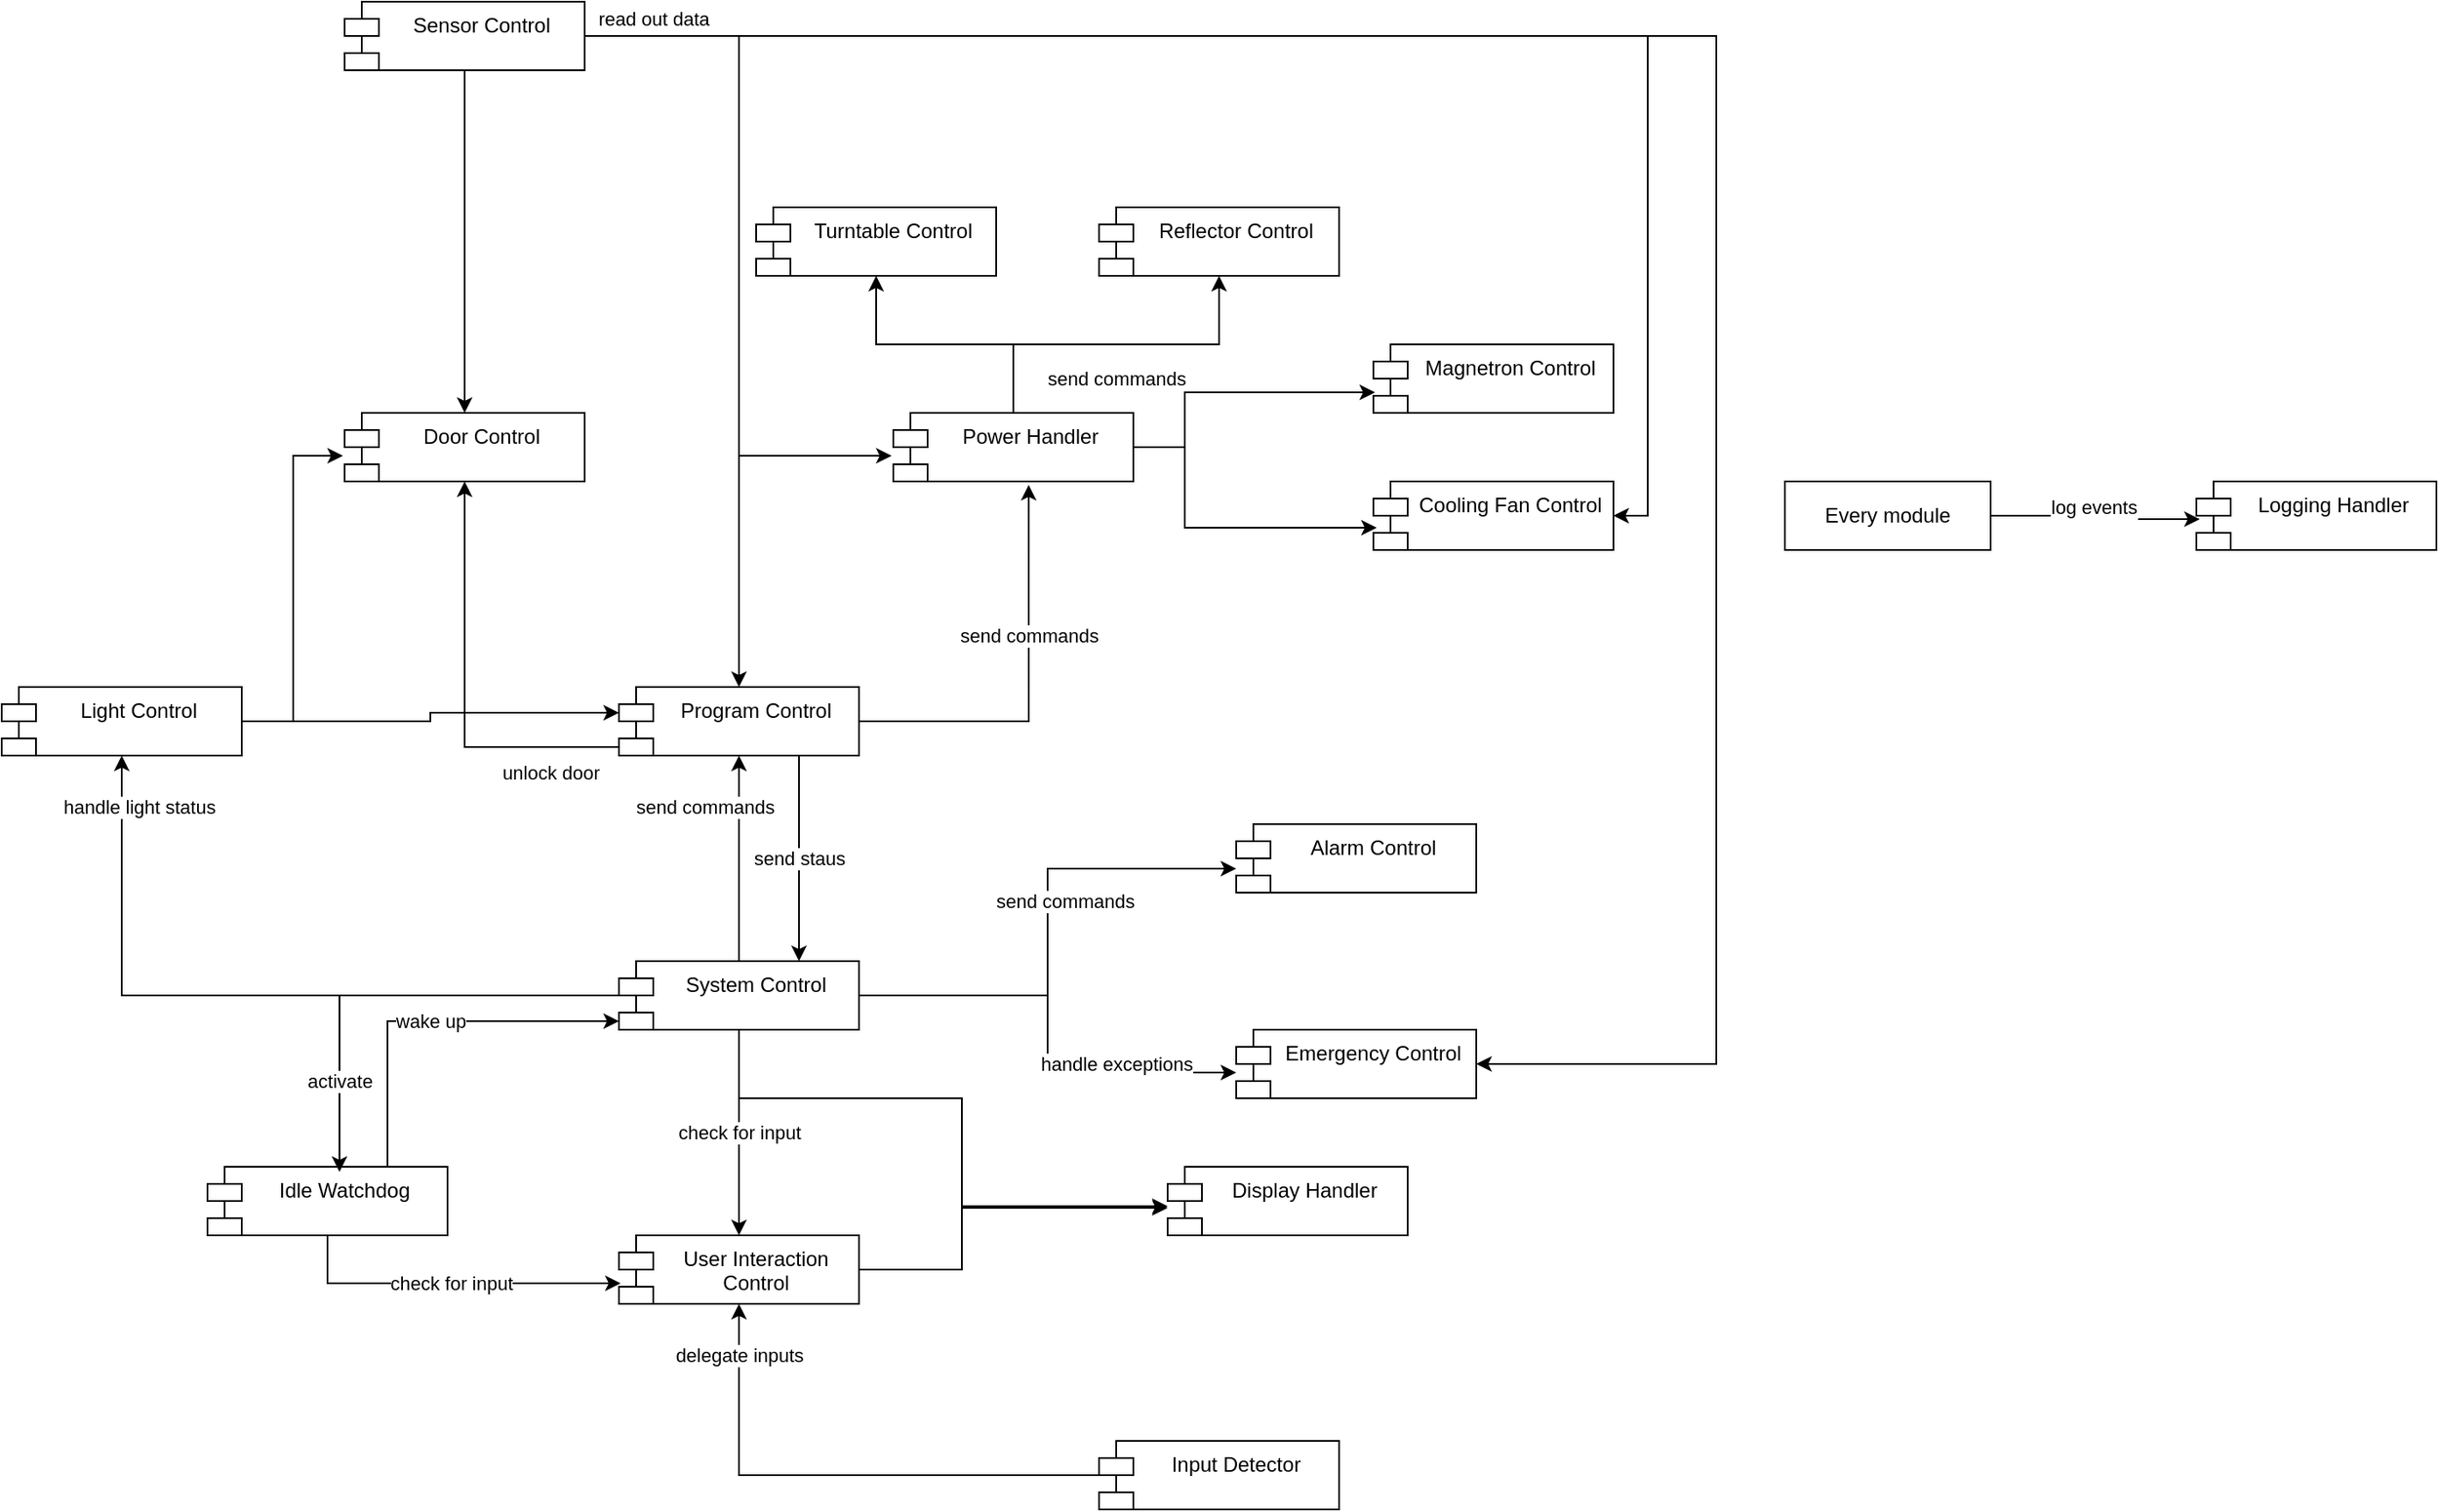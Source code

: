 <mxfile version="27.0.9">
  <diagram name="Page-1" id="nEUa3PmKnS7W-YEGyFnC">
    <mxGraphModel dx="1186" dy="721" grid="1" gridSize="10" guides="1" tooltips="1" connect="1" arrows="1" fold="1" page="1" pageScale="1" pageWidth="1654" pageHeight="2336" math="0" shadow="0">
      <root>
        <mxCell id="0" />
        <mxCell id="1" parent="0" />
        <mxCell id="hslf4Gk_Bzed2EJFcODW-49" value="handle light status" style="edgeStyle=orthogonalEdgeStyle;rounded=0;orthogonalLoop=1;jettySize=auto;html=1;entryX=0.5;entryY=1;entryDx=0;entryDy=0;" parent="1" source="hslf4Gk_Bzed2EJFcODW-1" target="hslf4Gk_Bzed2EJFcODW-2" edge="1">
          <mxGeometry x="0.861" y="-10" relative="1" as="geometry">
            <mxPoint as="offset" />
          </mxGeometry>
        </mxCell>
        <mxCell id="hslf4Gk_Bzed2EJFcODW-60" value="check for input" style="edgeStyle=orthogonalEdgeStyle;rounded=0;orthogonalLoop=1;jettySize=auto;html=1;entryX=0.5;entryY=0;entryDx=0;entryDy=0;" parent="1" source="hslf4Gk_Bzed2EJFcODW-1" target="hslf4Gk_Bzed2EJFcODW-59" edge="1">
          <mxGeometry relative="1" as="geometry" />
        </mxCell>
        <mxCell id="hslf4Gk_Bzed2EJFcODW-72" value="send commands" style="edgeStyle=orthogonalEdgeStyle;rounded=0;orthogonalLoop=1;jettySize=auto;html=1;entryX=0.5;entryY=1;entryDx=0;entryDy=0;" parent="1" source="hslf4Gk_Bzed2EJFcODW-1" target="hslf4Gk_Bzed2EJFcODW-5" edge="1">
          <mxGeometry x="0.5" y="20" relative="1" as="geometry">
            <mxPoint as="offset" />
          </mxGeometry>
        </mxCell>
        <mxCell id="hslf4Gk_Bzed2EJFcODW-1" value="System Control" style="shape=module;align=left;spacingLeft=20;align=center;verticalAlign=top;whiteSpace=wrap;html=1;" parent="1" vertex="1">
          <mxGeometry x="520" y="680" width="140" height="40" as="geometry" />
        </mxCell>
        <mxCell id="hslf4Gk_Bzed2EJFcODW-2" value="Light Control" style="shape=module;align=left;spacingLeft=20;align=center;verticalAlign=top;whiteSpace=wrap;html=1;" parent="1" vertex="1">
          <mxGeometry x="160" y="520" width="140" height="40" as="geometry" />
        </mxCell>
        <mxCell id="hslf4Gk_Bzed2EJFcODW-33" value="unlock door" style="edgeStyle=orthogonalEdgeStyle;rounded=0;orthogonalLoop=1;jettySize=auto;html=1;entryX=0.5;entryY=1;entryDx=0;entryDy=0;exitX=0;exitY=0;exitDx=0;exitDy=35;exitPerimeter=0;" parent="1" source="hslf4Gk_Bzed2EJFcODW-5" target="hslf4Gk_Bzed2EJFcODW-7" edge="1">
          <mxGeometry x="-0.673" y="15" relative="1" as="geometry">
            <mxPoint as="offset" />
          </mxGeometry>
        </mxCell>
        <mxCell id="hslf4Gk_Bzed2EJFcODW-71" value="send staus" style="edgeStyle=orthogonalEdgeStyle;rounded=0;orthogonalLoop=1;jettySize=auto;html=1;exitX=0.75;exitY=1;exitDx=0;exitDy=0;entryX=0.75;entryY=0;entryDx=0;entryDy=0;" parent="1" source="hslf4Gk_Bzed2EJFcODW-5" target="hslf4Gk_Bzed2EJFcODW-1" edge="1">
          <mxGeometry relative="1" as="geometry" />
        </mxCell>
        <mxCell id="hslf4Gk_Bzed2EJFcODW-5" value="Program Control" style="shape=module;align=left;spacingLeft=20;align=center;verticalAlign=top;whiteSpace=wrap;html=1;" parent="1" vertex="1">
          <mxGeometry x="520" y="520" width="140" height="40" as="geometry" />
        </mxCell>
        <mxCell id="hslf4Gk_Bzed2EJFcODW-35" style="edgeStyle=orthogonalEdgeStyle;rounded=0;orthogonalLoop=1;jettySize=auto;html=1;" parent="1" source="hslf4Gk_Bzed2EJFcODW-6" target="hslf4Gk_Bzed2EJFcODW-16" edge="1">
          <mxGeometry relative="1" as="geometry" />
        </mxCell>
        <mxCell id="hslf4Gk_Bzed2EJFcODW-6" value="Power Handler" style="shape=module;align=left;spacingLeft=20;align=center;verticalAlign=top;whiteSpace=wrap;html=1;" parent="1" vertex="1">
          <mxGeometry x="680" y="360" width="140" height="40" as="geometry" />
        </mxCell>
        <mxCell id="hslf4Gk_Bzed2EJFcODW-7" value="Door Control" style="shape=module;align=left;spacingLeft=20;align=center;verticalAlign=top;whiteSpace=wrap;html=1;" parent="1" vertex="1">
          <mxGeometry x="360" y="360" width="140" height="40" as="geometry" />
        </mxCell>
        <mxCell id="hslf4Gk_Bzed2EJFcODW-41" style="edgeStyle=orthogonalEdgeStyle;rounded=0;orthogonalLoop=1;jettySize=auto;html=1;entryX=0.5;entryY=0;entryDx=0;entryDy=0;" parent="1" source="hslf4Gk_Bzed2EJFcODW-8" target="hslf4Gk_Bzed2EJFcODW-7" edge="1">
          <mxGeometry relative="1" as="geometry" />
        </mxCell>
        <mxCell id="hslf4Gk_Bzed2EJFcODW-48" style="edgeStyle=orthogonalEdgeStyle;rounded=0;orthogonalLoop=1;jettySize=auto;html=1;entryX=0.5;entryY=0;entryDx=0;entryDy=0;" parent="1" source="hslf4Gk_Bzed2EJFcODW-8" target="hslf4Gk_Bzed2EJFcODW-5" edge="1">
          <mxGeometry relative="1" as="geometry" />
        </mxCell>
        <mxCell id="hslf4Gk_Bzed2EJFcODW-58" value="read out data" style="edgeStyle=orthogonalEdgeStyle;rounded=0;orthogonalLoop=1;jettySize=auto;html=1;entryX=1;entryY=0.5;entryDx=0;entryDy=0;" parent="1" source="hslf4Gk_Bzed2EJFcODW-8" target="hslf4Gk_Bzed2EJFcODW-56" edge="1">
          <mxGeometry x="-0.943" y="10" relative="1" as="geometry">
            <Array as="points">
              <mxPoint x="1160" y="140" />
              <mxPoint x="1160" y="740" />
            </Array>
            <mxPoint as="offset" />
          </mxGeometry>
        </mxCell>
        <mxCell id="QJ_rntAny6IVSX5KRdOZ-8" style="edgeStyle=orthogonalEdgeStyle;rounded=0;orthogonalLoop=1;jettySize=auto;html=1;entryX=1;entryY=0.5;entryDx=0;entryDy=0;" edge="1" parent="1" source="hslf4Gk_Bzed2EJFcODW-8" target="hslf4Gk_Bzed2EJFcODW-19">
          <mxGeometry relative="1" as="geometry" />
        </mxCell>
        <mxCell id="hslf4Gk_Bzed2EJFcODW-8" value="Sensor Control" style="shape=module;align=left;spacingLeft=20;align=center;verticalAlign=top;whiteSpace=wrap;html=1;" parent="1" vertex="1">
          <mxGeometry x="360" y="120" width="140" height="40" as="geometry" />
        </mxCell>
        <mxCell id="hslf4Gk_Bzed2EJFcODW-16" value="Turntable Control" style="shape=module;align=left;spacingLeft=20;align=center;verticalAlign=top;whiteSpace=wrap;html=1;" parent="1" vertex="1">
          <mxGeometry x="600" y="240" width="140" height="40" as="geometry" />
        </mxCell>
        <mxCell id="hslf4Gk_Bzed2EJFcODW-17" value="&lt;div&gt;Reflector Control&lt;/div&gt;" style="shape=module;align=left;spacingLeft=20;align=center;verticalAlign=top;whiteSpace=wrap;html=1;" parent="1" vertex="1">
          <mxGeometry x="800" y="240" width="140" height="40" as="geometry" />
        </mxCell>
        <mxCell id="hslf4Gk_Bzed2EJFcODW-18" value="Magnetron Control" style="shape=module;align=left;spacingLeft=20;align=center;verticalAlign=top;whiteSpace=wrap;html=1;" parent="1" vertex="1">
          <mxGeometry x="960" y="320" width="140" height="40" as="geometry" />
        </mxCell>
        <mxCell id="hslf4Gk_Bzed2EJFcODW-19" value="Cooling Fan Control" style="shape=module;align=left;spacingLeft=20;align=center;verticalAlign=top;whiteSpace=wrap;html=1;" parent="1" vertex="1">
          <mxGeometry x="960" y="400" width="140" height="40" as="geometry" />
        </mxCell>
        <mxCell id="hslf4Gk_Bzed2EJFcODW-34" value="send commands" style="edgeStyle=orthogonalEdgeStyle;rounded=0;orthogonalLoop=1;jettySize=auto;html=1;entryX=0.564;entryY=1.05;entryDx=0;entryDy=0;entryPerimeter=0;" parent="1" source="hslf4Gk_Bzed2EJFcODW-5" target="hslf4Gk_Bzed2EJFcODW-6" edge="1">
          <mxGeometry x="0.257" relative="1" as="geometry">
            <mxPoint as="offset" />
          </mxGeometry>
        </mxCell>
        <mxCell id="hslf4Gk_Bzed2EJFcODW-36" value="send commands" style="edgeStyle=orthogonalEdgeStyle;rounded=0;orthogonalLoop=1;jettySize=auto;html=1;entryX=0.5;entryY=1;entryDx=0;entryDy=0;" parent="1" source="hslf4Gk_Bzed2EJFcODW-6" target="hslf4Gk_Bzed2EJFcODW-17" edge="1">
          <mxGeometry y="-20" relative="1" as="geometry">
            <mxPoint as="offset" />
          </mxGeometry>
        </mxCell>
        <mxCell id="hslf4Gk_Bzed2EJFcODW-37" style="edgeStyle=orthogonalEdgeStyle;rounded=0;orthogonalLoop=1;jettySize=auto;html=1;entryX=0.007;entryY=0.7;entryDx=0;entryDy=0;entryPerimeter=0;" parent="1" source="hslf4Gk_Bzed2EJFcODW-6" target="hslf4Gk_Bzed2EJFcODW-18" edge="1">
          <mxGeometry relative="1" as="geometry">
            <Array as="points">
              <mxPoint x="850" y="380" />
              <mxPoint x="850" y="348" />
            </Array>
          </mxGeometry>
        </mxCell>
        <mxCell id="hslf4Gk_Bzed2EJFcODW-38" style="edgeStyle=orthogonalEdgeStyle;rounded=0;orthogonalLoop=1;jettySize=auto;html=1;entryX=0.014;entryY=0.675;entryDx=0;entryDy=0;entryPerimeter=0;" parent="1" source="hslf4Gk_Bzed2EJFcODW-6" target="hslf4Gk_Bzed2EJFcODW-19" edge="1">
          <mxGeometry relative="1" as="geometry">
            <Array as="points">
              <mxPoint x="850" y="380" />
              <mxPoint x="850" y="427" />
            </Array>
          </mxGeometry>
        </mxCell>
        <mxCell id="hslf4Gk_Bzed2EJFcODW-47" style="edgeStyle=orthogonalEdgeStyle;rounded=0;orthogonalLoop=1;jettySize=auto;html=1;exitX=1;exitY=0.5;exitDx=0;exitDy=0;entryX=-0.007;entryY=0.625;entryDx=0;entryDy=0;entryPerimeter=0;" parent="1" source="hslf4Gk_Bzed2EJFcODW-8" target="hslf4Gk_Bzed2EJFcODW-6" edge="1">
          <mxGeometry relative="1" as="geometry" />
        </mxCell>
        <mxCell id="hslf4Gk_Bzed2EJFcODW-51" style="edgeStyle=orthogonalEdgeStyle;rounded=0;orthogonalLoop=1;jettySize=auto;html=1;entryX=-0.007;entryY=0.625;entryDx=0;entryDy=0;entryPerimeter=0;" parent="1" source="hslf4Gk_Bzed2EJFcODW-2" target="hslf4Gk_Bzed2EJFcODW-7" edge="1">
          <mxGeometry relative="1" as="geometry" />
        </mxCell>
        <mxCell id="hslf4Gk_Bzed2EJFcODW-54" style="edgeStyle=orthogonalEdgeStyle;rounded=0;orthogonalLoop=1;jettySize=auto;html=1;entryX=0;entryY=0;entryDx=0;entryDy=15;entryPerimeter=0;" parent="1" source="hslf4Gk_Bzed2EJFcODW-2" target="hslf4Gk_Bzed2EJFcODW-5" edge="1">
          <mxGeometry relative="1" as="geometry" />
        </mxCell>
        <mxCell id="hslf4Gk_Bzed2EJFcODW-56" value="Emergency Control" style="shape=module;align=left;spacingLeft=20;align=center;verticalAlign=top;whiteSpace=wrap;html=1;" parent="1" vertex="1">
          <mxGeometry x="880" y="720" width="140" height="40" as="geometry" />
        </mxCell>
        <mxCell id="hslf4Gk_Bzed2EJFcODW-57" value="handle exceptions" style="edgeStyle=orthogonalEdgeStyle;rounded=0;orthogonalLoop=1;jettySize=auto;html=1;entryX=0;entryY=0.625;entryDx=0;entryDy=0;entryPerimeter=0;" parent="1" source="hslf4Gk_Bzed2EJFcODW-1" target="hslf4Gk_Bzed2EJFcODW-56" edge="1">
          <mxGeometry x="0.472" y="5" relative="1" as="geometry">
            <mxPoint as="offset" />
          </mxGeometry>
        </mxCell>
        <mxCell id="hslf4Gk_Bzed2EJFcODW-59" value="User Interaction Control" style="shape=module;align=left;spacingLeft=20;align=center;verticalAlign=top;whiteSpace=wrap;html=1;" parent="1" vertex="1">
          <mxGeometry x="520" y="840" width="140" height="40" as="geometry" />
        </mxCell>
        <mxCell id="hslf4Gk_Bzed2EJFcODW-61" value="Display Handler" style="shape=module;align=left;spacingLeft=20;align=center;verticalAlign=top;whiteSpace=wrap;html=1;" parent="1" vertex="1">
          <mxGeometry x="840" y="800" width="140" height="40" as="geometry" />
        </mxCell>
        <mxCell id="hslf4Gk_Bzed2EJFcODW-62" style="edgeStyle=orthogonalEdgeStyle;rounded=0;orthogonalLoop=1;jettySize=auto;html=1;entryX=0;entryY=0.575;entryDx=0;entryDy=0;entryPerimeter=0;" parent="1" source="hslf4Gk_Bzed2EJFcODW-59" target="hslf4Gk_Bzed2EJFcODW-61" edge="1">
          <mxGeometry relative="1" as="geometry">
            <Array as="points">
              <mxPoint x="720" y="860" />
              <mxPoint x="720" y="823" />
            </Array>
          </mxGeometry>
        </mxCell>
        <mxCell id="hslf4Gk_Bzed2EJFcODW-69" value="delegate inputs" style="edgeStyle=orthogonalEdgeStyle;rounded=0;orthogonalLoop=1;jettySize=auto;html=1;entryX=0.5;entryY=1;entryDx=0;entryDy=0;" parent="1" source="hslf4Gk_Bzed2EJFcODW-63" target="hslf4Gk_Bzed2EJFcODW-59" edge="1">
          <mxGeometry x="0.806" relative="1" as="geometry">
            <mxPoint as="offset" />
          </mxGeometry>
        </mxCell>
        <mxCell id="hslf4Gk_Bzed2EJFcODW-63" value="Input Detector" style="shape=module;align=left;spacingLeft=20;align=center;verticalAlign=top;whiteSpace=wrap;html=1;" parent="1" vertex="1">
          <mxGeometry x="800" y="960" width="140" height="40" as="geometry" />
        </mxCell>
        <mxCell id="hslf4Gk_Bzed2EJFcODW-66" value="Logging Handler" style="shape=module;align=left;spacingLeft=20;align=center;verticalAlign=top;whiteSpace=wrap;html=1;" parent="1" vertex="1">
          <mxGeometry x="1440" y="400" width="140" height="40" as="geometry" />
        </mxCell>
        <mxCell id="hslf4Gk_Bzed2EJFcODW-70" value="" style="edgeStyle=orthogonalEdgeStyle;rounded=0;orthogonalLoop=1;jettySize=auto;html=1;exitX=0.5;exitY=1;exitDx=0;exitDy=0;entryX=0;entryY=0.6;entryDx=0;entryDy=0;entryPerimeter=0;" parent="1" source="hslf4Gk_Bzed2EJFcODW-1" target="hslf4Gk_Bzed2EJFcODW-61" edge="1">
          <mxGeometry relative="1" as="geometry">
            <Array as="points">
              <mxPoint x="590" y="760" />
              <mxPoint x="720" y="760" />
              <mxPoint x="720" y="824" />
            </Array>
          </mxGeometry>
        </mxCell>
        <mxCell id="hslf4Gk_Bzed2EJFcODW-73" value="Every module" style="rounded=0;whiteSpace=wrap;html=1;" parent="1" vertex="1">
          <mxGeometry x="1200" y="400" width="120" height="40" as="geometry" />
        </mxCell>
        <mxCell id="hslf4Gk_Bzed2EJFcODW-75" value="&#xa;log events&#xa;&#xa;" style="edgeStyle=orthogonalEdgeStyle;rounded=0;orthogonalLoop=1;jettySize=auto;html=1;entryX=0.014;entryY=0.55;entryDx=0;entryDy=0;entryPerimeter=0;" parent="1" source="hslf4Gk_Bzed2EJFcODW-73" target="hslf4Gk_Bzed2EJFcODW-66" edge="1">
          <mxGeometry relative="1" as="geometry" />
        </mxCell>
        <mxCell id="QJ_rntAny6IVSX5KRdOZ-1" value="Alarm Control" style="shape=module;align=left;spacingLeft=20;align=center;verticalAlign=top;whiteSpace=wrap;html=1;" vertex="1" parent="1">
          <mxGeometry x="880" y="600" width="140" height="40" as="geometry" />
        </mxCell>
        <mxCell id="QJ_rntAny6IVSX5KRdOZ-2" value="send commands" style="edgeStyle=orthogonalEdgeStyle;rounded=0;orthogonalLoop=1;jettySize=auto;html=1;exitX=1;exitY=0.5;exitDx=0;exitDy=0;entryX=0;entryY=0.65;entryDx=0;entryDy=0;entryPerimeter=0;" edge="1" parent="1" source="hslf4Gk_Bzed2EJFcODW-1" target="QJ_rntAny6IVSX5KRdOZ-1">
          <mxGeometry x="0.121" y="-10" relative="1" as="geometry">
            <mxPoint as="offset" />
          </mxGeometry>
        </mxCell>
        <mxCell id="QJ_rntAny6IVSX5KRdOZ-3" value="&lt;div&gt;Idle Watchdog&lt;/div&gt;" style="shape=module;align=left;spacingLeft=20;align=center;verticalAlign=top;whiteSpace=wrap;html=1;" vertex="1" parent="1">
          <mxGeometry x="280" y="800" width="140" height="40" as="geometry" />
        </mxCell>
        <mxCell id="QJ_rntAny6IVSX5KRdOZ-4" value="activate" style="edgeStyle=orthogonalEdgeStyle;rounded=0;orthogonalLoop=1;jettySize=auto;html=1;entryX=0.55;entryY=0.075;entryDx=0;entryDy=0;entryPerimeter=0;" edge="1" parent="1" source="hslf4Gk_Bzed2EJFcODW-1" target="QJ_rntAny6IVSX5KRdOZ-3">
          <mxGeometry x="0.602" relative="1" as="geometry">
            <mxPoint as="offset" />
          </mxGeometry>
        </mxCell>
        <mxCell id="QJ_rntAny6IVSX5KRdOZ-5" value="wake up" style="edgeStyle=orthogonalEdgeStyle;rounded=0;orthogonalLoop=1;jettySize=auto;html=1;exitX=0.75;exitY=0;exitDx=0;exitDy=0;entryX=0;entryY=0;entryDx=0;entryDy=35;entryPerimeter=0;" edge="1" parent="1" source="QJ_rntAny6IVSX5KRdOZ-3" target="hslf4Gk_Bzed2EJFcODW-1">
          <mxGeometry relative="1" as="geometry" />
        </mxCell>
        <mxCell id="QJ_rntAny6IVSX5KRdOZ-6" value="check for input" style="edgeStyle=orthogonalEdgeStyle;rounded=0;orthogonalLoop=1;jettySize=auto;html=1;exitX=0.5;exitY=1;exitDx=0;exitDy=0;entryX=0.007;entryY=0.7;entryDx=0;entryDy=0;entryPerimeter=0;" edge="1" parent="1" source="QJ_rntAny6IVSX5KRdOZ-3" target="hslf4Gk_Bzed2EJFcODW-59">
          <mxGeometry relative="1" as="geometry" />
        </mxCell>
      </root>
    </mxGraphModel>
  </diagram>
</mxfile>
